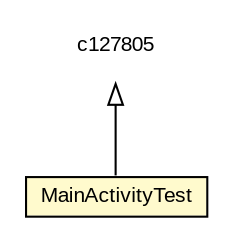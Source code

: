 #!/usr/local/bin/dot
#
# Class diagram 
# Generated by UMLGraph version R5_6-24-gf6e263 (http://www.umlgraph.org/)
#

digraph G {
	edge [fontname="arial",fontsize=10,labelfontname="arial",labelfontsize=10];
	node [fontname="arial",fontsize=10,shape=plaintext];
	nodesep=0.25;
	ranksep=0.5;
	// org.osmdroid.google.sample.MainActivityTest
	c127314 [label=<<table title="org.osmdroid.google.sample.MainActivityTest" border="0" cellborder="1" cellspacing="0" cellpadding="2" port="p" bgcolor="lemonChiffon" href="./MainActivityTest.html">
		<tr><td><table border="0" cellspacing="0" cellpadding="1">
<tr><td align="center" balign="center"> MainActivityTest </td></tr>
		</table></td></tr>
		</table>>, URL="./MainActivityTest.html", fontname="arial", fontcolor="black", fontsize=10.0];
	//org.osmdroid.google.sample.MainActivityTest extends <any>
	c127805:p -> c127314:p [dir=back,arrowtail=empty];
}

